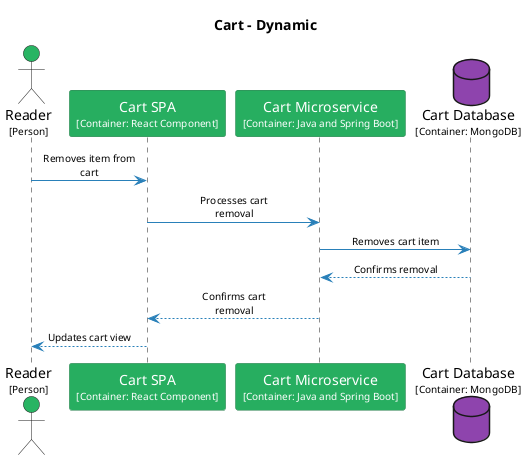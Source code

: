 @startuml
set separator none
title Cart - Dynamic

skinparam {
  arrowFontSize 10
  defaultTextAlignment center
  wrapWidth 200
  maxMessageSize 100
}

hide stereotype

skinparam sequenceParticipant<<Cart.CartDatabase>> {
  BackgroundColor #8e44ad
  FontColor #ffffff
  BorderColor #632f79
  shadowing false
}
skinparam sequenceParticipant<<Cart.CartMicroservice>> {
  BackgroundColor #27ae60
  FontColor #ffffff
  BorderColor #1b7943
  shadowing false
}
skinparam sequenceParticipant<<Cart.CartSPA>> {
  BackgroundColor #27ae60
  FontColor #ffffff
  BorderColor #1b7943
  shadowing false
}
skinparam sequenceParticipant<<Reader>> {
  BackgroundColor #28b463
  FontColor #ffffff
  BorderColor #1c7d45
  shadowing false
}

actor "Reader\n<size:10>[Person]</size>" as Reader <<Reader>> #28b463
participant "Cart SPA\n<size:10>[Container: React Component]</size>" as Cart.CartSPA <<Cart.CartSPA>> #27ae60
participant "Cart Microservice\n<size:10>[Container: Java and Spring Boot]</size>" as Cart.CartMicroservice <<Cart.CartMicroservice>> #27ae60
database "Cart Database\n<size:10>[Container: MongoDB]</size>" as Cart.CartDatabase <<Cart.CartDatabase>> #8e44ad
Reader -[#2980b9]> Cart.CartSPA : Removes item from cart
Cart.CartSPA -[#2980b9]> Cart.CartMicroservice : Processes cart removal
Cart.CartMicroservice -[#2980b9]> Cart.CartDatabase : Removes cart item
Cart.CartMicroservice <-[#2980b9]- Cart.CartDatabase : Confirms removal
Cart.CartSPA <-[#2980b9]- Cart.CartMicroservice : Confirms cart removal
Reader <-[#2980b9]- Cart.CartSPA : Updates cart view
@enduml